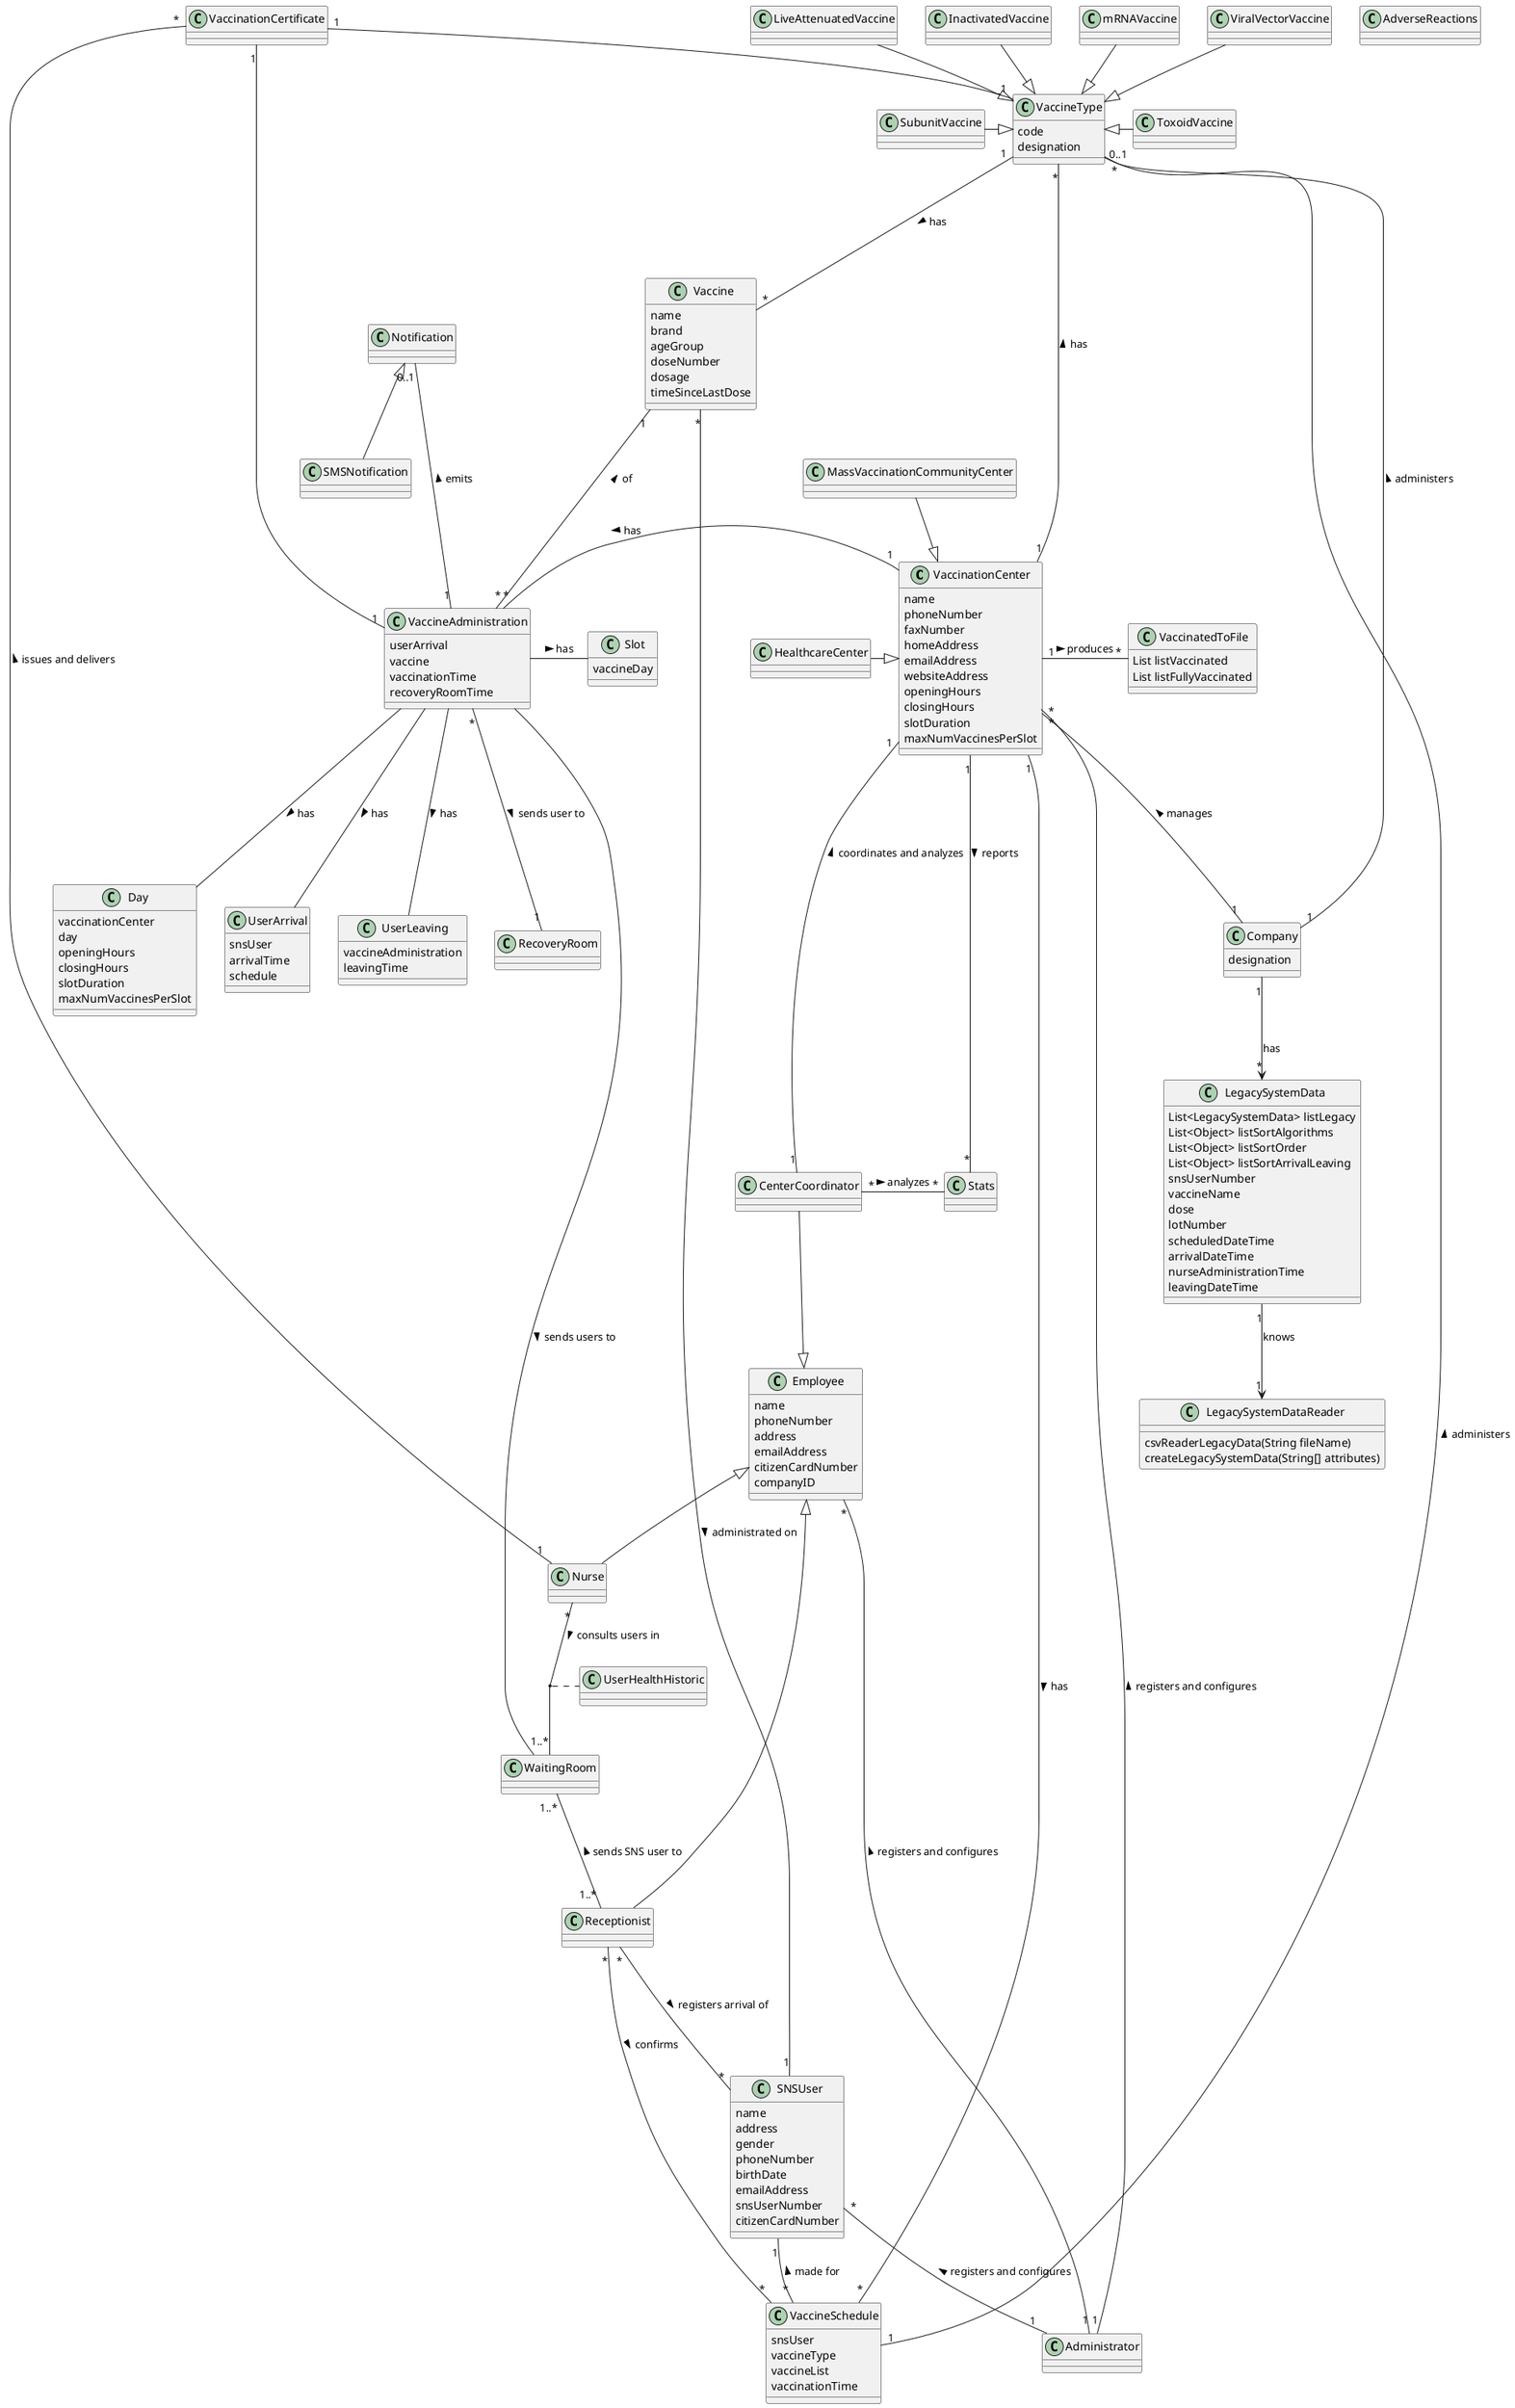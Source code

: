 @startuml

class VaccinationCenter{
name
phoneNumber
faxNumber
homeAddress
emailAddress
websiteAddress
openingHours
closingHours
slotDuration
maxNumVaccinesPerSlot
}
class HealthcareCenter{
}
class MassVaccinationCommunityCenter{
}
VaccinationCenter <|-left- HealthcareCenter
VaccinationCenter <|-up- MassVaccinationCommunityCenter

class VaccineType{
code
designation
}
class InactivatedVaccine{
}
class LiveAttenuatedVaccine{
}
class mRNAVaccine{
}
class SubunitVaccine{
}
class ToxoidVaccine{
}
class ViralVectorVaccine{
}
VaccineType <|-up- InactivatedVaccine
VaccineType <|-up- LiveAttenuatedVaccine
VaccineType <|-up- ViralVectorVaccine
VaccineType <|-up- mRNAVaccine
VaccineType <|-left- SubunitVaccine
VaccineType <|-right- ToxoidVaccine


class Vaccine{
name
brand
ageGroup
doseNumber
dosage
timeSinceLastDose
}

class Slot{
vaccineDay
}

class Day{
vaccinationCenter
day
openingHours
closingHours
slotDuration
maxNumVaccinesPerSlot
}

class Employee{
name
phoneNumber
address
emailAddress
citizenCardNumber
companyID
}

class VaccinatedToFile{
List listVaccinated
List listFullyVaccinated
}

VaccinationCenter "1"-right-"*" VaccinatedToFile : produces >

class CenterCoordinator{
}
class Receptionist{
}
class Nurse{
}
Employee <|-up- CenterCoordinator
Employee <|-right- Receptionist
Employee <|-down- Nurse

class Administrator{
}

class AdverseReactions{
}

class Stats{
}

class Company{
designation
}

class UserArrival{
snsUser
arrivalTime
schedule
}

class UserLeaving{
vaccineAdministration
leavingTime
}

class VaccineAdministration{
userArrival
vaccine
vaccinationTime
recoveryRoomTime
}

class VaccineSchedule{
snsUser
vaccineType
vaccineList
vaccinationTime
}
class SNSUser{
name
address
gender
phoneNumber
birthDate
emailAddress
snsUserNumber
citizenCardNumber
}

class VaccinationCertificate
class WaitingRoom
class RecoveryRoom

Company "1" -up-- "*" VaccinationCenter : manages >
Company "1" -left-- "*" VaccineType : administers >
Company "1"-->"*"LegacySystemData :has

LegacySystemData "1"-->"1" LegacySystemDataReader : knows

class LegacySystemDataReader{
csvReaderLegacyData(String fileName)
createLegacySystemData(String[] attributes)
}

class LegacySystemData {
List<LegacySystemData> listLegacy
      List<Object> listSortAlgorithms
      List<Object> listSortOrder
      List<Object> listSortArrivalLeaving
snsUserNumber
vaccineName
dose
lotNumber
scheduledDateTime
arrivalDateTime
nurseAdministrationTime
leavingDateTime
}

VaccineType "1" -down-- "*" Vaccine : has >

Vaccine "1" -down-- "*" VaccineAdministration : of <
Vaccine "*" -right-- "1" SNSUser : > administrated on

VaccinationCenter "1"-up--"*" VaccineType : has >
VaccinationCenter "1" -right-- "*" Stats : reports >
VaccinationCenter "1" -left- "*" VaccineAdministration : has >
VaccinationCenter "1" -left- "*" VaccineSchedule : has >

VaccineSchedule "*" -left-- "1" SNSUser : made for >
VaccineSchedule "1" -up-- "0..1" VaccineType : administers >

CenterCoordinator "1" -up--- "1" VaccinationCenter : coordinates and analyzes >
CenterCoordinator "*" -right- "*" Stats : analyzes >

VaccinationCertificate "1"--"1" VaccineType
VaccinationCertificate "1"--"1" VaccineAdministration

Nurse "*" -down- "1..*" WaitingRoom : consults users in >
(Nurse, WaitingRoom) .. UserHealthHistoric
Nurse "1" -up-- "*" VaccinationCertificate : issues and delivers >

VaccineAdministration "*" -down-- "1" RecoveryRoom : sends user to >
VaccineAdministration -up-- WaitingRoom : sends users to >
VaccineAdministration -right-- Slot : has >
VaccineAdministration -down-- Day : has >
VaccineAdministration -down-- UserArrival : has >
VaccineAdministration -down-- UserLeaving : has >

Administrator "1" -right- "*" Employee : registers and configures >
Administrator "1" -down- "*" VaccinationCenter : registers and configures >
Administrator "1" -up- "*" SNSUser : registers and configures >

Receptionist "*" -down-- "*" SNSUser : registers arrival of >
Receptionist "*" -down--- "*" VaccineSchedule : confirms >
Receptionist "1..*"-up-- "1..*"WaitingRoom : sends SNS user to >

VaccineAdministration "1" -up-- "0..1" Notification : emits >

Notification <|-- SMSNotification

@enduml